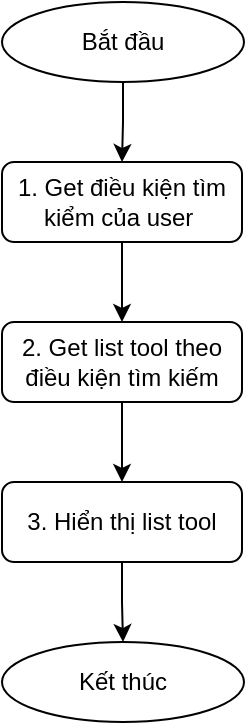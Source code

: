 <mxfile version="13.3.5" type="device"><diagram id="C5RBs43oDa-KdzZeNtuy" name="Page-1"><mxGraphModel dx="1326" dy="816" grid="1" gridSize="10" guides="1" tooltips="1" connect="1" arrows="1" fold="1" page="1" pageScale="1" pageWidth="827" pageHeight="1169" math="0" shadow="0"><root><mxCell id="WIyWlLk6GJQsqaUBKTNV-0"/><mxCell id="WIyWlLk6GJQsqaUBKTNV-1" parent="WIyWlLk6GJQsqaUBKTNV-0"/><mxCell id="zGYWUd8Jmun2hZh9MDJt-9" style="edgeStyle=orthogonalEdgeStyle;rounded=0;orthogonalLoop=1;jettySize=auto;html=1;exitX=0.5;exitY=1;exitDx=0;exitDy=0;entryX=0.5;entryY=0;entryDx=0;entryDy=0;" edge="1" parent="WIyWlLk6GJQsqaUBKTNV-1" source="WIyWlLk6GJQsqaUBKTNV-3" target="zGYWUd8Jmun2hZh9MDJt-1"><mxGeometry relative="1" as="geometry"/></mxCell><mxCell id="WIyWlLk6GJQsqaUBKTNV-3" value="1. Get điều kiện tìm kiểm của user&amp;nbsp;" style="rounded=1;whiteSpace=wrap;html=1;fontSize=12;glass=0;strokeWidth=1;shadow=0;" parent="WIyWlLk6GJQsqaUBKTNV-1" vertex="1"><mxGeometry x="159" y="160" width="120" height="40" as="geometry"/></mxCell><mxCell id="zGYWUd8Jmun2hZh9MDJt-11" style="edgeStyle=orthogonalEdgeStyle;rounded=0;orthogonalLoop=1;jettySize=auto;html=1;exitX=0.5;exitY=1;exitDx=0;exitDy=0;entryX=0.5;entryY=0;entryDx=0;entryDy=0;" edge="1" parent="WIyWlLk6GJQsqaUBKTNV-1" source="zGYWUd8Jmun2hZh9MDJt-0" target="WIyWlLk6GJQsqaUBKTNV-3"><mxGeometry relative="1" as="geometry"/></mxCell><mxCell id="zGYWUd8Jmun2hZh9MDJt-0" value="Bắt đầu" style="ellipse;whiteSpace=wrap;html=1;" vertex="1" parent="WIyWlLk6GJQsqaUBKTNV-1"><mxGeometry x="159" y="80" width="121" height="40" as="geometry"/></mxCell><mxCell id="zGYWUd8Jmun2hZh9MDJt-15" style="edgeStyle=orthogonalEdgeStyle;rounded=0;orthogonalLoop=1;jettySize=auto;html=1;exitX=0.5;exitY=1;exitDx=0;exitDy=0;" edge="1" parent="WIyWlLk6GJQsqaUBKTNV-1" source="zGYWUd8Jmun2hZh9MDJt-1" target="zGYWUd8Jmun2hZh9MDJt-2"><mxGeometry relative="1" as="geometry"/></mxCell><mxCell id="zGYWUd8Jmun2hZh9MDJt-1" value="2. Get list tool theo điều kiện tìm kiếm" style="rounded=1;whiteSpace=wrap;html=1;fontSize=12;glass=0;strokeWidth=1;shadow=0;" vertex="1" parent="WIyWlLk6GJQsqaUBKTNV-1"><mxGeometry x="159" y="240" width="120" height="40" as="geometry"/></mxCell><mxCell id="zGYWUd8Jmun2hZh9MDJt-16" style="edgeStyle=orthogonalEdgeStyle;rounded=0;orthogonalLoop=1;jettySize=auto;html=1;exitX=0.5;exitY=1;exitDx=0;exitDy=0;entryX=0.5;entryY=0;entryDx=0;entryDy=0;" edge="1" parent="WIyWlLk6GJQsqaUBKTNV-1" source="zGYWUd8Jmun2hZh9MDJt-2" target="zGYWUd8Jmun2hZh9MDJt-3"><mxGeometry relative="1" as="geometry"/></mxCell><mxCell id="zGYWUd8Jmun2hZh9MDJt-2" value="3. Hiển thị list tool" style="rounded=1;whiteSpace=wrap;html=1;fontSize=12;glass=0;strokeWidth=1;shadow=0;" vertex="1" parent="WIyWlLk6GJQsqaUBKTNV-1"><mxGeometry x="159" y="320" width="120" height="40" as="geometry"/></mxCell><mxCell id="zGYWUd8Jmun2hZh9MDJt-3" value="Kết thúc" style="ellipse;whiteSpace=wrap;html=1;" vertex="1" parent="WIyWlLk6GJQsqaUBKTNV-1"><mxGeometry x="159" y="400" width="121" height="40" as="geometry"/></mxCell></root></mxGraphModel></diagram></mxfile>